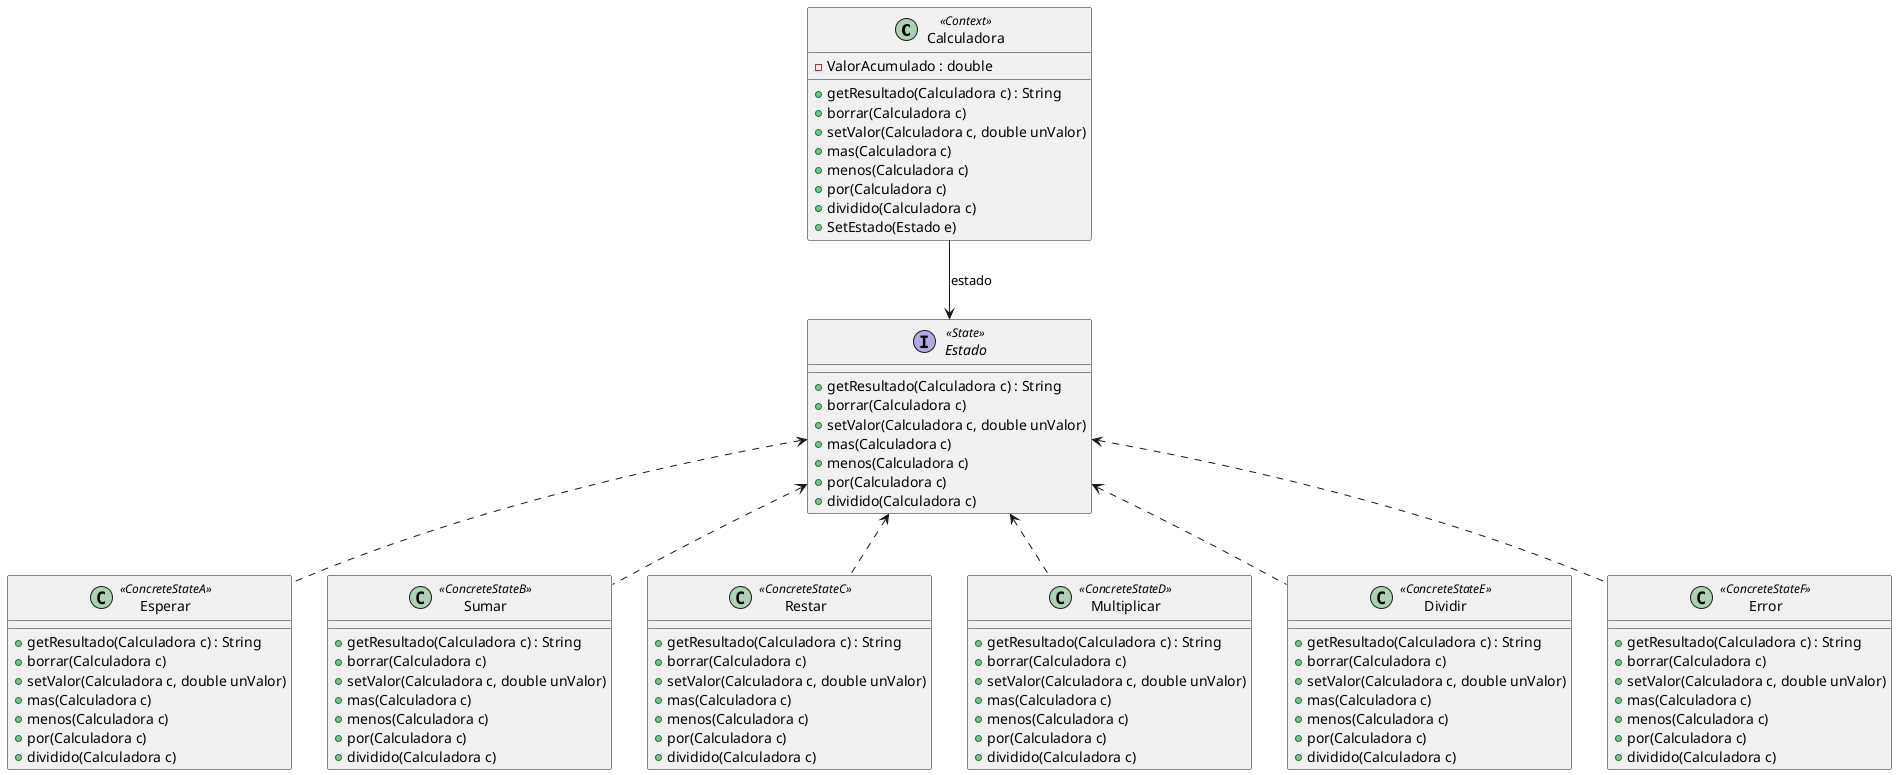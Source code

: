 @startuml Ejercicio7 

Calculadora --> Estado : estado 
Estado <.. Esperar
Estado <.. Sumar 
Estado <.. Restar
Estado <.. Multiplicar
Estado <.. Dividir
Estado <.. Error
'Calculadora se pasa como parametro siempre, En este caso la interface podria ser una clase abstracta y que implemente varios metodos en los cuales todo hacen lo mismo. El seter del estado debe ser , para que de esta forma los estados puedan modificar el estado de la calculadora. La clase Abstracta Estado va a definir al resto de estados, osea mas, menos, por, dividido. En los estados pregunto si el estado es Esperar y sino tendria que ser error, no? Esto me voy a dar cuenta al momento de hacer el code'
class Calculadora <<Context>> {
    -ValorAcumulado : double 
    +getResultado(Calculadora c) : String 
    +borrar(Calculadora c)
    +setValor(Calculadora c, double unValor)
    +mas(Calculadora c)
    +menos(Calculadora c)
    +por(Calculadora c)
    +dividido(Calculadora c)
    +SetEstado(Estado e)
}

interface Estado <<State>> { 
    +getResultado(Calculadora c) : String 
    +borrar(Calculadora c)
    +setValor(Calculadora c, double unValor)
    +mas(Calculadora c)
    +menos(Calculadora c)
    +por(Calculadora c)
    +dividido(Calculadora c)
}

class Esperar <<ConcreteStateA>> {
    +getResultado(Calculadora c) : String 
    +borrar(Calculadora c)
    +setValor(Calculadora c, double unValor)
    +mas(Calculadora c)
    +menos(Calculadora c)
    +por(Calculadora c)
    +dividido(Calculadora c)
}

class Sumar <<ConcreteStateB>> {
    +getResultado(Calculadora c) : String 
    +borrar(Calculadora c)
    +setValor(Calculadora c, double unValor)
    +mas(Calculadora c)
    +menos(Calculadora c)
    +por(Calculadora c)
    +dividido(Calculadora c)
}

class Restar <<ConcreteStateC>> {
    +getResultado(Calculadora c) : String 
    +borrar(Calculadora c)
    +setValor(Calculadora c, double unValor)
    +mas(Calculadora c)
    +menos(Calculadora c)
    +por(Calculadora c)
    +dividido(Calculadora c)
}

class Multiplicar <<ConcreteStateD>> {
    +getResultado(Calculadora c) : String 
    +borrar(Calculadora c)
    +setValor(Calculadora c, double unValor)
    +mas(Calculadora c)
    +menos(Calculadora c)
    +por(Calculadora c)
    +dividido(Calculadora c)
}

class Dividir <<ConcreteStateE>> {
    +getResultado(Calculadora c) : String 
    +borrar(Calculadora c)
    +setValor(Calculadora c, double unValor)
    +mas(Calculadora c)
    +menos(Calculadora c)
    +por(Calculadora c)
    +dividido(Calculadora c)
}

class Error <<ConcreteStateF>> {
    +getResultado(Calculadora c) : String 
    +borrar(Calculadora c)
    +setValor(Calculadora c, double unValor)
    +mas(Calculadora c)
    +menos(Calculadora c)
    +por(Calculadora c)
    +dividido(Calculadora c)
}

@enduml